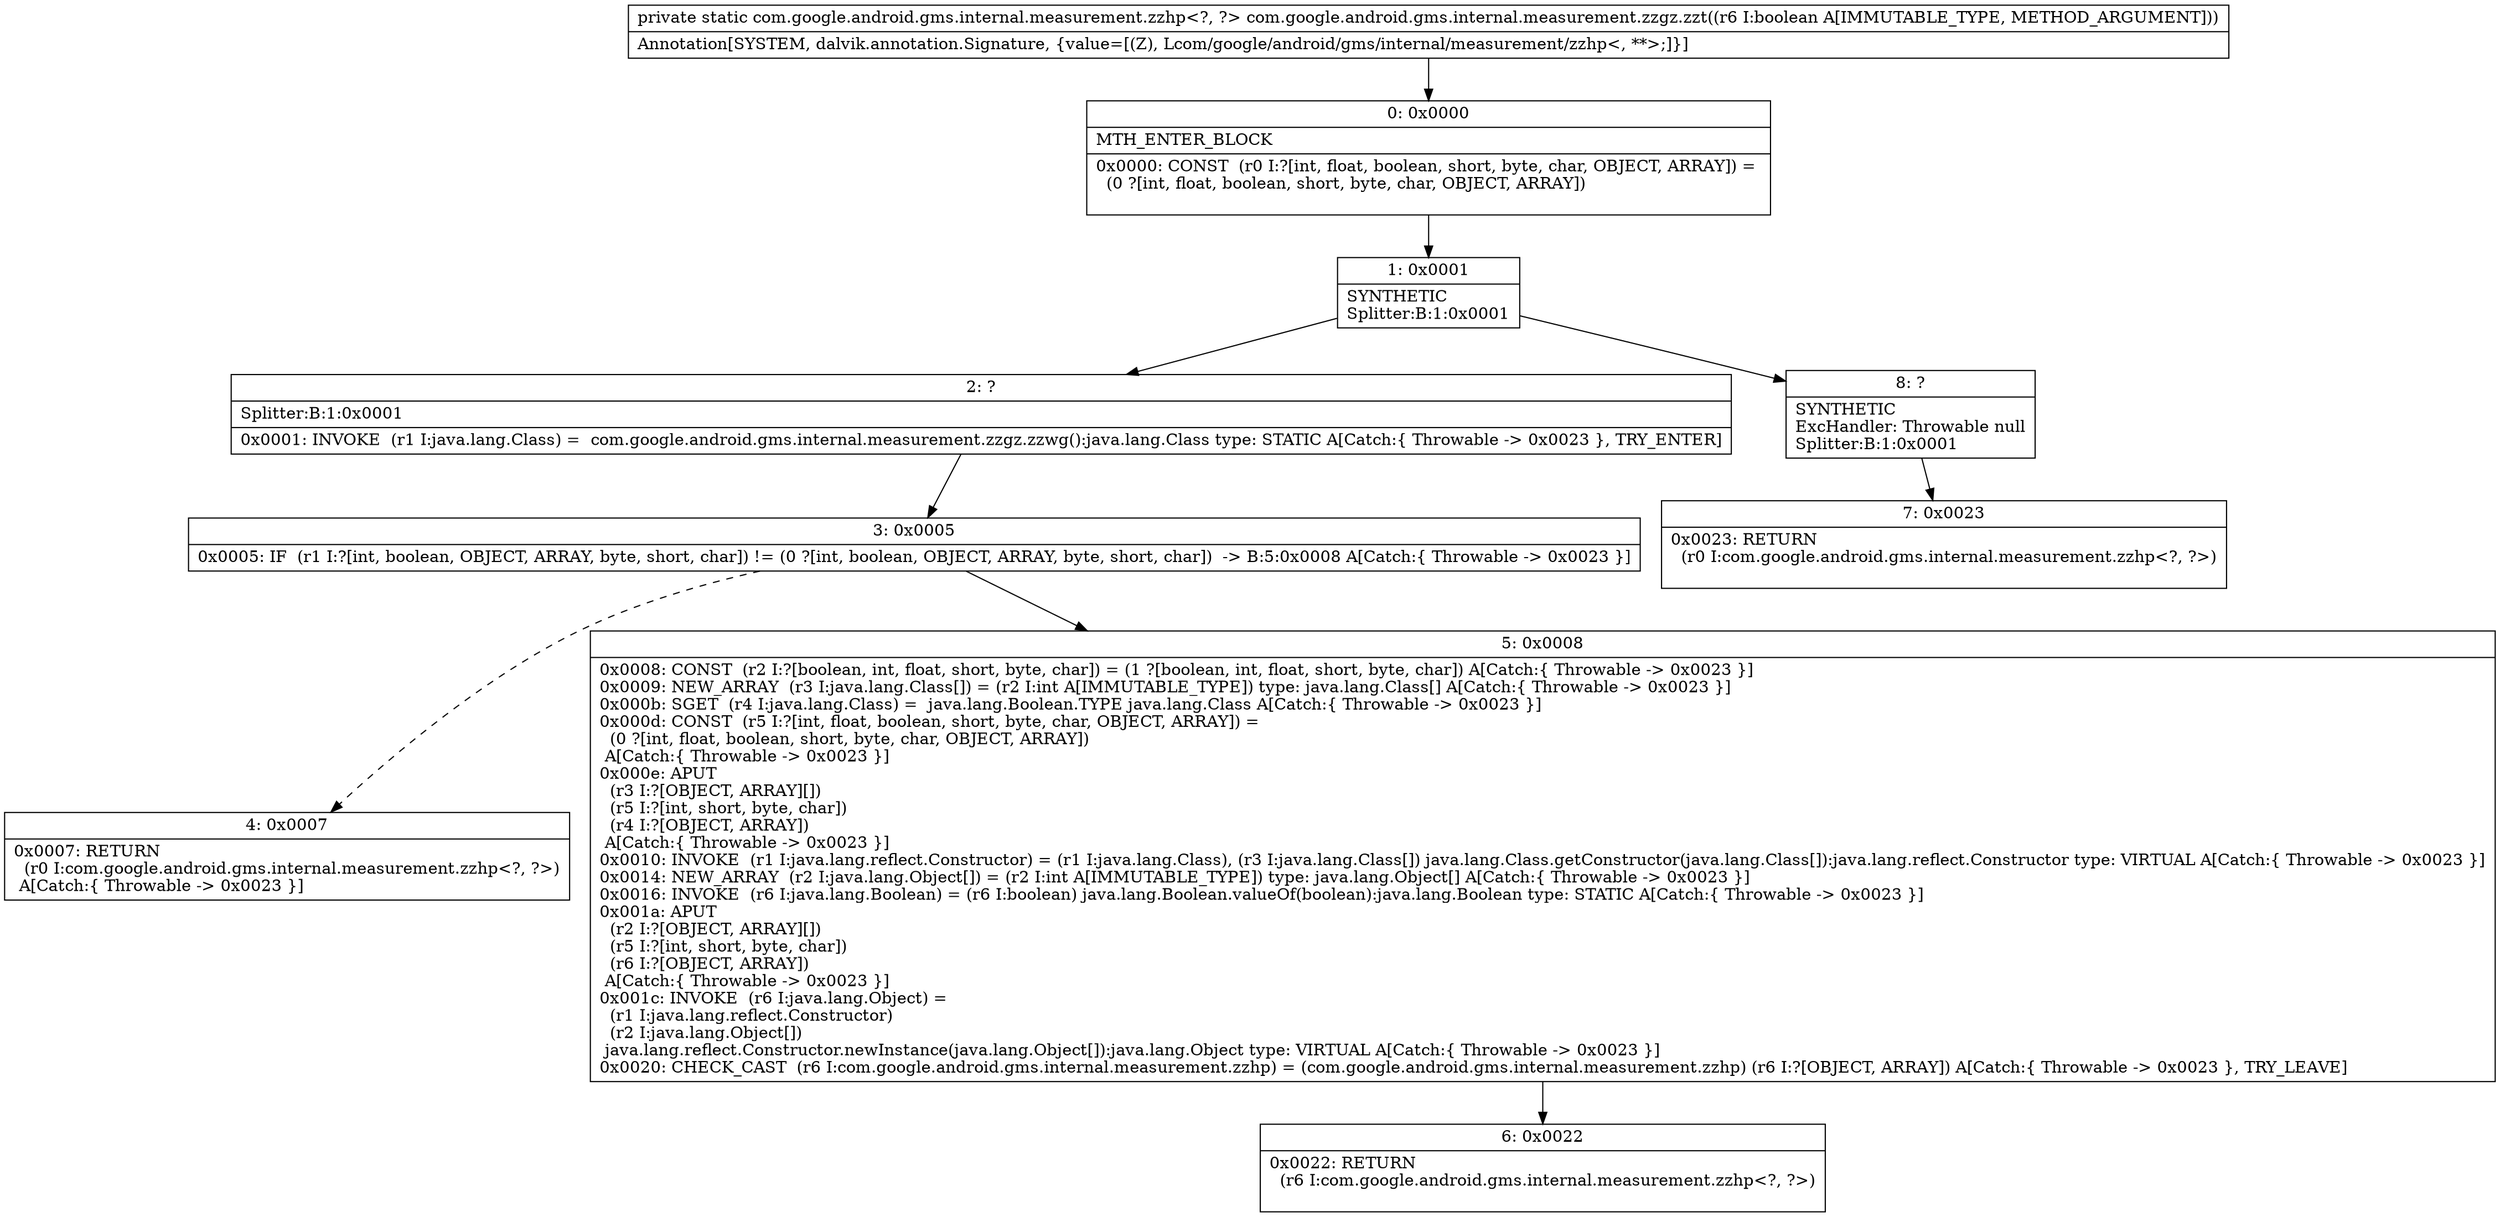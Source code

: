 digraph "CFG forcom.google.android.gms.internal.measurement.zzgz.zzt(Z)Lcom\/google\/android\/gms\/internal\/measurement\/zzhp;" {
Node_0 [shape=record,label="{0\:\ 0x0000|MTH_ENTER_BLOCK\l|0x0000: CONST  (r0 I:?[int, float, boolean, short, byte, char, OBJECT, ARRAY]) = \l  (0 ?[int, float, boolean, short, byte, char, OBJECT, ARRAY])\l \l}"];
Node_1 [shape=record,label="{1\:\ 0x0001|SYNTHETIC\lSplitter:B:1:0x0001\l}"];
Node_2 [shape=record,label="{2\:\ ?|Splitter:B:1:0x0001\l|0x0001: INVOKE  (r1 I:java.lang.Class) =  com.google.android.gms.internal.measurement.zzgz.zzwg():java.lang.Class type: STATIC A[Catch:\{ Throwable \-\> 0x0023 \}, TRY_ENTER]\l}"];
Node_3 [shape=record,label="{3\:\ 0x0005|0x0005: IF  (r1 I:?[int, boolean, OBJECT, ARRAY, byte, short, char]) != (0 ?[int, boolean, OBJECT, ARRAY, byte, short, char])  \-\> B:5:0x0008 A[Catch:\{ Throwable \-\> 0x0023 \}]\l}"];
Node_4 [shape=record,label="{4\:\ 0x0007|0x0007: RETURN  \l  (r0 I:com.google.android.gms.internal.measurement.zzhp\<?, ?\>)\l A[Catch:\{ Throwable \-\> 0x0023 \}]\l}"];
Node_5 [shape=record,label="{5\:\ 0x0008|0x0008: CONST  (r2 I:?[boolean, int, float, short, byte, char]) = (1 ?[boolean, int, float, short, byte, char]) A[Catch:\{ Throwable \-\> 0x0023 \}]\l0x0009: NEW_ARRAY  (r3 I:java.lang.Class[]) = (r2 I:int A[IMMUTABLE_TYPE]) type: java.lang.Class[] A[Catch:\{ Throwable \-\> 0x0023 \}]\l0x000b: SGET  (r4 I:java.lang.Class) =  java.lang.Boolean.TYPE java.lang.Class A[Catch:\{ Throwable \-\> 0x0023 \}]\l0x000d: CONST  (r5 I:?[int, float, boolean, short, byte, char, OBJECT, ARRAY]) = \l  (0 ?[int, float, boolean, short, byte, char, OBJECT, ARRAY])\l A[Catch:\{ Throwable \-\> 0x0023 \}]\l0x000e: APUT  \l  (r3 I:?[OBJECT, ARRAY][])\l  (r5 I:?[int, short, byte, char])\l  (r4 I:?[OBJECT, ARRAY])\l A[Catch:\{ Throwable \-\> 0x0023 \}]\l0x0010: INVOKE  (r1 I:java.lang.reflect.Constructor) = (r1 I:java.lang.Class), (r3 I:java.lang.Class[]) java.lang.Class.getConstructor(java.lang.Class[]):java.lang.reflect.Constructor type: VIRTUAL A[Catch:\{ Throwable \-\> 0x0023 \}]\l0x0014: NEW_ARRAY  (r2 I:java.lang.Object[]) = (r2 I:int A[IMMUTABLE_TYPE]) type: java.lang.Object[] A[Catch:\{ Throwable \-\> 0x0023 \}]\l0x0016: INVOKE  (r6 I:java.lang.Boolean) = (r6 I:boolean) java.lang.Boolean.valueOf(boolean):java.lang.Boolean type: STATIC A[Catch:\{ Throwable \-\> 0x0023 \}]\l0x001a: APUT  \l  (r2 I:?[OBJECT, ARRAY][])\l  (r5 I:?[int, short, byte, char])\l  (r6 I:?[OBJECT, ARRAY])\l A[Catch:\{ Throwable \-\> 0x0023 \}]\l0x001c: INVOKE  (r6 I:java.lang.Object) = \l  (r1 I:java.lang.reflect.Constructor)\l  (r2 I:java.lang.Object[])\l java.lang.reflect.Constructor.newInstance(java.lang.Object[]):java.lang.Object type: VIRTUAL A[Catch:\{ Throwable \-\> 0x0023 \}]\l0x0020: CHECK_CAST  (r6 I:com.google.android.gms.internal.measurement.zzhp) = (com.google.android.gms.internal.measurement.zzhp) (r6 I:?[OBJECT, ARRAY]) A[Catch:\{ Throwable \-\> 0x0023 \}, TRY_LEAVE]\l}"];
Node_6 [shape=record,label="{6\:\ 0x0022|0x0022: RETURN  \l  (r6 I:com.google.android.gms.internal.measurement.zzhp\<?, ?\>)\l \l}"];
Node_7 [shape=record,label="{7\:\ 0x0023|0x0023: RETURN  \l  (r0 I:com.google.android.gms.internal.measurement.zzhp\<?, ?\>)\l \l}"];
Node_8 [shape=record,label="{8\:\ ?|SYNTHETIC\lExcHandler: Throwable null\lSplitter:B:1:0x0001\l}"];
MethodNode[shape=record,label="{private static com.google.android.gms.internal.measurement.zzhp\<?, ?\> com.google.android.gms.internal.measurement.zzgz.zzt((r6 I:boolean A[IMMUTABLE_TYPE, METHOD_ARGUMENT]))  | Annotation[SYSTEM, dalvik.annotation.Signature, \{value=[(Z), Lcom\/google\/android\/gms\/internal\/measurement\/zzhp\<, **\>;]\}]\l}"];
MethodNode -> Node_0;
Node_0 -> Node_1;
Node_1 -> Node_2;
Node_1 -> Node_8;
Node_2 -> Node_3;
Node_3 -> Node_4[style=dashed];
Node_3 -> Node_5;
Node_5 -> Node_6;
Node_8 -> Node_7;
}

